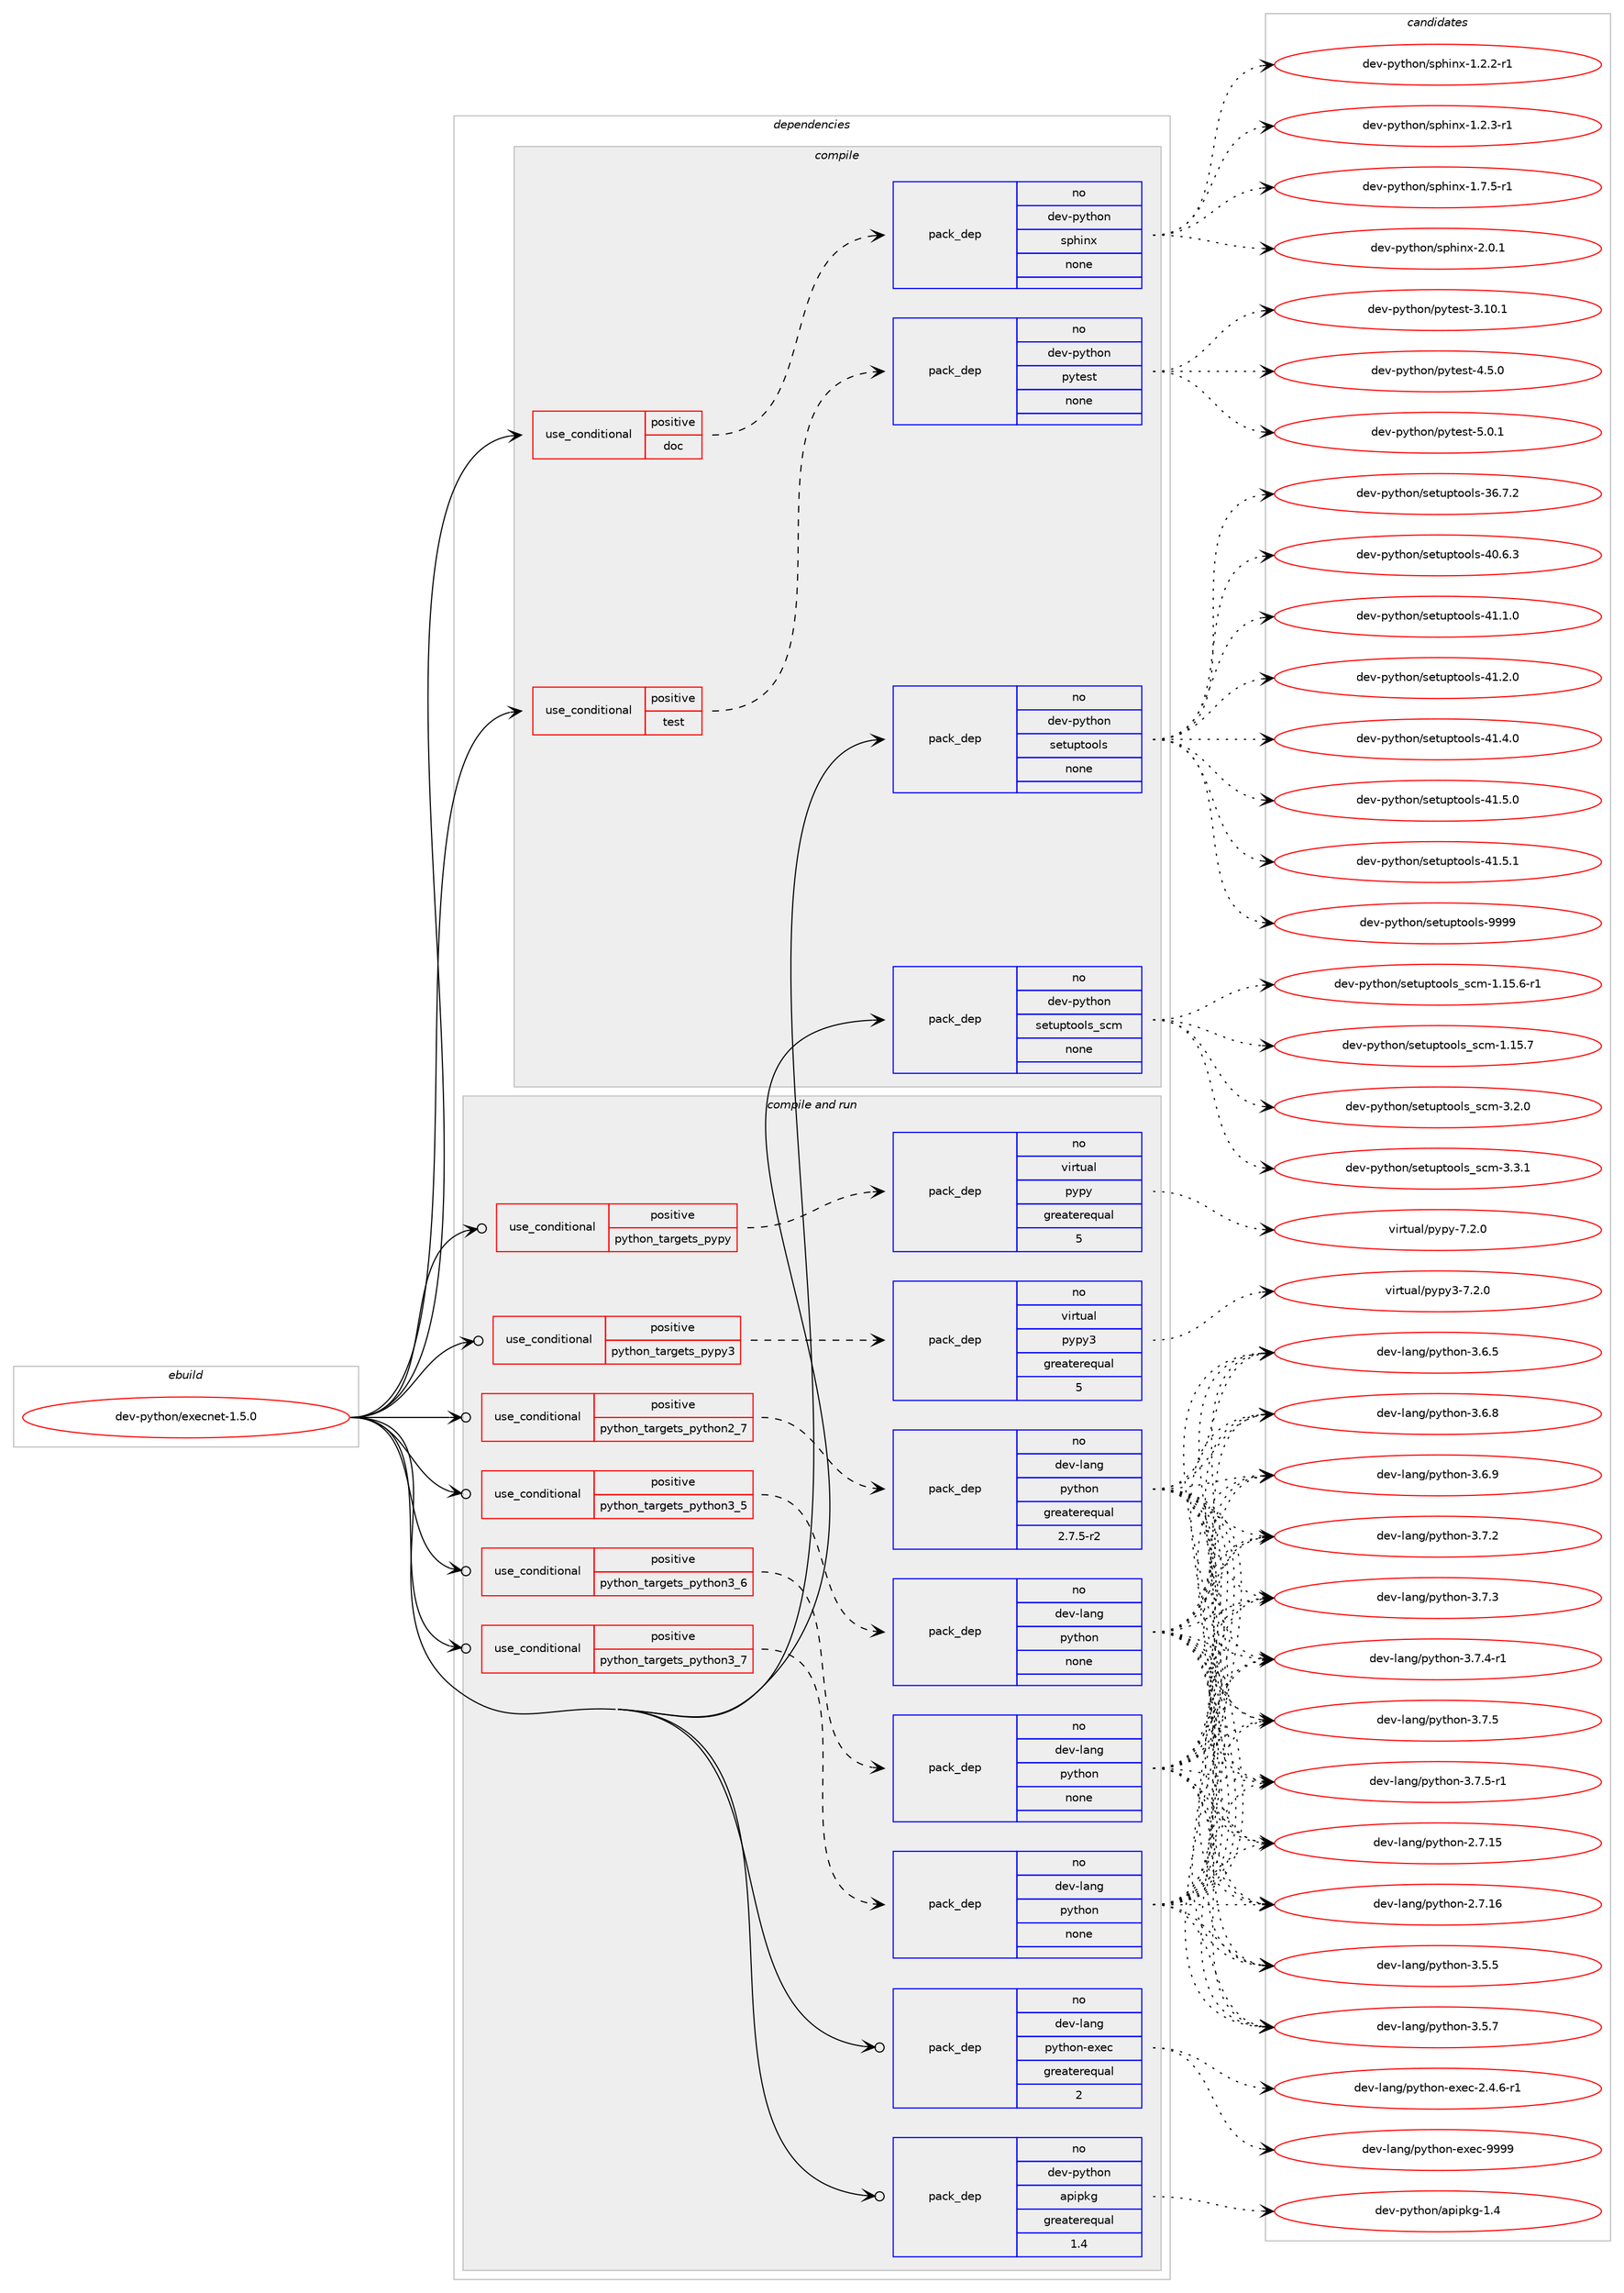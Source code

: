 digraph prolog {

# *************
# Graph options
# *************

newrank=true;
concentrate=true;
compound=true;
graph [rankdir=LR,fontname=Helvetica,fontsize=10,ranksep=1.5];#, ranksep=2.5, nodesep=0.2];
edge  [arrowhead=vee];
node  [fontname=Helvetica,fontsize=10];

# **********
# The ebuild
# **********

subgraph cluster_leftcol {
color=gray;
rank=same;
label=<<i>ebuild</i>>;
id [label="dev-python/execnet-1.5.0", color=red, width=4, href="../dev-python/execnet-1.5.0.svg"];
}

# ****************
# The dependencies
# ****************

subgraph cluster_midcol {
color=gray;
label=<<i>dependencies</i>>;
subgraph cluster_compile {
fillcolor="#eeeeee";
style=filled;
label=<<i>compile</i>>;
subgraph cond139100 {
dependency603724 [label=<<TABLE BORDER="0" CELLBORDER="1" CELLSPACING="0" CELLPADDING="4"><TR><TD ROWSPAN="3" CELLPADDING="10">use_conditional</TD></TR><TR><TD>positive</TD></TR><TR><TD>doc</TD></TR></TABLE>>, shape=none, color=red];
subgraph pack452827 {
dependency603725 [label=<<TABLE BORDER="0" CELLBORDER="1" CELLSPACING="0" CELLPADDING="4" WIDTH="220"><TR><TD ROWSPAN="6" CELLPADDING="30">pack_dep</TD></TR><TR><TD WIDTH="110">no</TD></TR><TR><TD>dev-python</TD></TR><TR><TD>sphinx</TD></TR><TR><TD>none</TD></TR><TR><TD></TD></TR></TABLE>>, shape=none, color=blue];
}
dependency603724:e -> dependency603725:w [weight=20,style="dashed",arrowhead="vee"];
}
id:e -> dependency603724:w [weight=20,style="solid",arrowhead="vee"];
subgraph cond139101 {
dependency603726 [label=<<TABLE BORDER="0" CELLBORDER="1" CELLSPACING="0" CELLPADDING="4"><TR><TD ROWSPAN="3" CELLPADDING="10">use_conditional</TD></TR><TR><TD>positive</TD></TR><TR><TD>test</TD></TR></TABLE>>, shape=none, color=red];
subgraph pack452828 {
dependency603727 [label=<<TABLE BORDER="0" CELLBORDER="1" CELLSPACING="0" CELLPADDING="4" WIDTH="220"><TR><TD ROWSPAN="6" CELLPADDING="30">pack_dep</TD></TR><TR><TD WIDTH="110">no</TD></TR><TR><TD>dev-python</TD></TR><TR><TD>pytest</TD></TR><TR><TD>none</TD></TR><TR><TD></TD></TR></TABLE>>, shape=none, color=blue];
}
dependency603726:e -> dependency603727:w [weight=20,style="dashed",arrowhead="vee"];
}
id:e -> dependency603726:w [weight=20,style="solid",arrowhead="vee"];
subgraph pack452829 {
dependency603728 [label=<<TABLE BORDER="0" CELLBORDER="1" CELLSPACING="0" CELLPADDING="4" WIDTH="220"><TR><TD ROWSPAN="6" CELLPADDING="30">pack_dep</TD></TR><TR><TD WIDTH="110">no</TD></TR><TR><TD>dev-python</TD></TR><TR><TD>setuptools</TD></TR><TR><TD>none</TD></TR><TR><TD></TD></TR></TABLE>>, shape=none, color=blue];
}
id:e -> dependency603728:w [weight=20,style="solid",arrowhead="vee"];
subgraph pack452830 {
dependency603729 [label=<<TABLE BORDER="0" CELLBORDER="1" CELLSPACING="0" CELLPADDING="4" WIDTH="220"><TR><TD ROWSPAN="6" CELLPADDING="30">pack_dep</TD></TR><TR><TD WIDTH="110">no</TD></TR><TR><TD>dev-python</TD></TR><TR><TD>setuptools_scm</TD></TR><TR><TD>none</TD></TR><TR><TD></TD></TR></TABLE>>, shape=none, color=blue];
}
id:e -> dependency603729:w [weight=20,style="solid",arrowhead="vee"];
}
subgraph cluster_compileandrun {
fillcolor="#eeeeee";
style=filled;
label=<<i>compile and run</i>>;
subgraph cond139102 {
dependency603730 [label=<<TABLE BORDER="0" CELLBORDER="1" CELLSPACING="0" CELLPADDING="4"><TR><TD ROWSPAN="3" CELLPADDING="10">use_conditional</TD></TR><TR><TD>positive</TD></TR><TR><TD>python_targets_pypy</TD></TR></TABLE>>, shape=none, color=red];
subgraph pack452831 {
dependency603731 [label=<<TABLE BORDER="0" CELLBORDER="1" CELLSPACING="0" CELLPADDING="4" WIDTH="220"><TR><TD ROWSPAN="6" CELLPADDING="30">pack_dep</TD></TR><TR><TD WIDTH="110">no</TD></TR><TR><TD>virtual</TD></TR><TR><TD>pypy</TD></TR><TR><TD>greaterequal</TD></TR><TR><TD>5</TD></TR></TABLE>>, shape=none, color=blue];
}
dependency603730:e -> dependency603731:w [weight=20,style="dashed",arrowhead="vee"];
}
id:e -> dependency603730:w [weight=20,style="solid",arrowhead="odotvee"];
subgraph cond139103 {
dependency603732 [label=<<TABLE BORDER="0" CELLBORDER="1" CELLSPACING="0" CELLPADDING="4"><TR><TD ROWSPAN="3" CELLPADDING="10">use_conditional</TD></TR><TR><TD>positive</TD></TR><TR><TD>python_targets_pypy3</TD></TR></TABLE>>, shape=none, color=red];
subgraph pack452832 {
dependency603733 [label=<<TABLE BORDER="0" CELLBORDER="1" CELLSPACING="0" CELLPADDING="4" WIDTH="220"><TR><TD ROWSPAN="6" CELLPADDING="30">pack_dep</TD></TR><TR><TD WIDTH="110">no</TD></TR><TR><TD>virtual</TD></TR><TR><TD>pypy3</TD></TR><TR><TD>greaterequal</TD></TR><TR><TD>5</TD></TR></TABLE>>, shape=none, color=blue];
}
dependency603732:e -> dependency603733:w [weight=20,style="dashed",arrowhead="vee"];
}
id:e -> dependency603732:w [weight=20,style="solid",arrowhead="odotvee"];
subgraph cond139104 {
dependency603734 [label=<<TABLE BORDER="0" CELLBORDER="1" CELLSPACING="0" CELLPADDING="4"><TR><TD ROWSPAN="3" CELLPADDING="10">use_conditional</TD></TR><TR><TD>positive</TD></TR><TR><TD>python_targets_python2_7</TD></TR></TABLE>>, shape=none, color=red];
subgraph pack452833 {
dependency603735 [label=<<TABLE BORDER="0" CELLBORDER="1" CELLSPACING="0" CELLPADDING="4" WIDTH="220"><TR><TD ROWSPAN="6" CELLPADDING="30">pack_dep</TD></TR><TR><TD WIDTH="110">no</TD></TR><TR><TD>dev-lang</TD></TR><TR><TD>python</TD></TR><TR><TD>greaterequal</TD></TR><TR><TD>2.7.5-r2</TD></TR></TABLE>>, shape=none, color=blue];
}
dependency603734:e -> dependency603735:w [weight=20,style="dashed",arrowhead="vee"];
}
id:e -> dependency603734:w [weight=20,style="solid",arrowhead="odotvee"];
subgraph cond139105 {
dependency603736 [label=<<TABLE BORDER="0" CELLBORDER="1" CELLSPACING="0" CELLPADDING="4"><TR><TD ROWSPAN="3" CELLPADDING="10">use_conditional</TD></TR><TR><TD>positive</TD></TR><TR><TD>python_targets_python3_5</TD></TR></TABLE>>, shape=none, color=red];
subgraph pack452834 {
dependency603737 [label=<<TABLE BORDER="0" CELLBORDER="1" CELLSPACING="0" CELLPADDING="4" WIDTH="220"><TR><TD ROWSPAN="6" CELLPADDING="30">pack_dep</TD></TR><TR><TD WIDTH="110">no</TD></TR><TR><TD>dev-lang</TD></TR><TR><TD>python</TD></TR><TR><TD>none</TD></TR><TR><TD></TD></TR></TABLE>>, shape=none, color=blue];
}
dependency603736:e -> dependency603737:w [weight=20,style="dashed",arrowhead="vee"];
}
id:e -> dependency603736:w [weight=20,style="solid",arrowhead="odotvee"];
subgraph cond139106 {
dependency603738 [label=<<TABLE BORDER="0" CELLBORDER="1" CELLSPACING="0" CELLPADDING="4"><TR><TD ROWSPAN="3" CELLPADDING="10">use_conditional</TD></TR><TR><TD>positive</TD></TR><TR><TD>python_targets_python3_6</TD></TR></TABLE>>, shape=none, color=red];
subgraph pack452835 {
dependency603739 [label=<<TABLE BORDER="0" CELLBORDER="1" CELLSPACING="0" CELLPADDING="4" WIDTH="220"><TR><TD ROWSPAN="6" CELLPADDING="30">pack_dep</TD></TR><TR><TD WIDTH="110">no</TD></TR><TR><TD>dev-lang</TD></TR><TR><TD>python</TD></TR><TR><TD>none</TD></TR><TR><TD></TD></TR></TABLE>>, shape=none, color=blue];
}
dependency603738:e -> dependency603739:w [weight=20,style="dashed",arrowhead="vee"];
}
id:e -> dependency603738:w [weight=20,style="solid",arrowhead="odotvee"];
subgraph cond139107 {
dependency603740 [label=<<TABLE BORDER="0" CELLBORDER="1" CELLSPACING="0" CELLPADDING="4"><TR><TD ROWSPAN="3" CELLPADDING="10">use_conditional</TD></TR><TR><TD>positive</TD></TR><TR><TD>python_targets_python3_7</TD></TR></TABLE>>, shape=none, color=red];
subgraph pack452836 {
dependency603741 [label=<<TABLE BORDER="0" CELLBORDER="1" CELLSPACING="0" CELLPADDING="4" WIDTH="220"><TR><TD ROWSPAN="6" CELLPADDING="30">pack_dep</TD></TR><TR><TD WIDTH="110">no</TD></TR><TR><TD>dev-lang</TD></TR><TR><TD>python</TD></TR><TR><TD>none</TD></TR><TR><TD></TD></TR></TABLE>>, shape=none, color=blue];
}
dependency603740:e -> dependency603741:w [weight=20,style="dashed",arrowhead="vee"];
}
id:e -> dependency603740:w [weight=20,style="solid",arrowhead="odotvee"];
subgraph pack452837 {
dependency603742 [label=<<TABLE BORDER="0" CELLBORDER="1" CELLSPACING="0" CELLPADDING="4" WIDTH="220"><TR><TD ROWSPAN="6" CELLPADDING="30">pack_dep</TD></TR><TR><TD WIDTH="110">no</TD></TR><TR><TD>dev-lang</TD></TR><TR><TD>python-exec</TD></TR><TR><TD>greaterequal</TD></TR><TR><TD>2</TD></TR></TABLE>>, shape=none, color=blue];
}
id:e -> dependency603742:w [weight=20,style="solid",arrowhead="odotvee"];
subgraph pack452838 {
dependency603743 [label=<<TABLE BORDER="0" CELLBORDER="1" CELLSPACING="0" CELLPADDING="4" WIDTH="220"><TR><TD ROWSPAN="6" CELLPADDING="30">pack_dep</TD></TR><TR><TD WIDTH="110">no</TD></TR><TR><TD>dev-python</TD></TR><TR><TD>apipkg</TD></TR><TR><TD>greaterequal</TD></TR><TR><TD>1.4</TD></TR></TABLE>>, shape=none, color=blue];
}
id:e -> dependency603743:w [weight=20,style="solid",arrowhead="odotvee"];
}
subgraph cluster_run {
fillcolor="#eeeeee";
style=filled;
label=<<i>run</i>>;
}
}

# **************
# The candidates
# **************

subgraph cluster_choices {
rank=same;
color=gray;
label=<<i>candidates</i>>;

subgraph choice452827 {
color=black;
nodesep=1;
choice10010111845112121116104111110471151121041051101204549465046504511449 [label="dev-python/sphinx-1.2.2-r1", color=red, width=4,href="../dev-python/sphinx-1.2.2-r1.svg"];
choice10010111845112121116104111110471151121041051101204549465046514511449 [label="dev-python/sphinx-1.2.3-r1", color=red, width=4,href="../dev-python/sphinx-1.2.3-r1.svg"];
choice10010111845112121116104111110471151121041051101204549465546534511449 [label="dev-python/sphinx-1.7.5-r1", color=red, width=4,href="../dev-python/sphinx-1.7.5-r1.svg"];
choice1001011184511212111610411111047115112104105110120455046484649 [label="dev-python/sphinx-2.0.1", color=red, width=4,href="../dev-python/sphinx-2.0.1.svg"];
dependency603725:e -> choice10010111845112121116104111110471151121041051101204549465046504511449:w [style=dotted,weight="100"];
dependency603725:e -> choice10010111845112121116104111110471151121041051101204549465046514511449:w [style=dotted,weight="100"];
dependency603725:e -> choice10010111845112121116104111110471151121041051101204549465546534511449:w [style=dotted,weight="100"];
dependency603725:e -> choice1001011184511212111610411111047115112104105110120455046484649:w [style=dotted,weight="100"];
}
subgraph choice452828 {
color=black;
nodesep=1;
choice100101118451121211161041111104711212111610111511645514649484649 [label="dev-python/pytest-3.10.1", color=red, width=4,href="../dev-python/pytest-3.10.1.svg"];
choice1001011184511212111610411111047112121116101115116455246534648 [label="dev-python/pytest-4.5.0", color=red, width=4,href="../dev-python/pytest-4.5.0.svg"];
choice1001011184511212111610411111047112121116101115116455346484649 [label="dev-python/pytest-5.0.1", color=red, width=4,href="../dev-python/pytest-5.0.1.svg"];
dependency603727:e -> choice100101118451121211161041111104711212111610111511645514649484649:w [style=dotted,weight="100"];
dependency603727:e -> choice1001011184511212111610411111047112121116101115116455246534648:w [style=dotted,weight="100"];
dependency603727:e -> choice1001011184511212111610411111047112121116101115116455346484649:w [style=dotted,weight="100"];
}
subgraph choice452829 {
color=black;
nodesep=1;
choice100101118451121211161041111104711510111611711211611111110811545515446554650 [label="dev-python/setuptools-36.7.2", color=red, width=4,href="../dev-python/setuptools-36.7.2.svg"];
choice100101118451121211161041111104711510111611711211611111110811545524846544651 [label="dev-python/setuptools-40.6.3", color=red, width=4,href="../dev-python/setuptools-40.6.3.svg"];
choice100101118451121211161041111104711510111611711211611111110811545524946494648 [label="dev-python/setuptools-41.1.0", color=red, width=4,href="../dev-python/setuptools-41.1.0.svg"];
choice100101118451121211161041111104711510111611711211611111110811545524946504648 [label="dev-python/setuptools-41.2.0", color=red, width=4,href="../dev-python/setuptools-41.2.0.svg"];
choice100101118451121211161041111104711510111611711211611111110811545524946524648 [label="dev-python/setuptools-41.4.0", color=red, width=4,href="../dev-python/setuptools-41.4.0.svg"];
choice100101118451121211161041111104711510111611711211611111110811545524946534648 [label="dev-python/setuptools-41.5.0", color=red, width=4,href="../dev-python/setuptools-41.5.0.svg"];
choice100101118451121211161041111104711510111611711211611111110811545524946534649 [label="dev-python/setuptools-41.5.1", color=red, width=4,href="../dev-python/setuptools-41.5.1.svg"];
choice10010111845112121116104111110471151011161171121161111111081154557575757 [label="dev-python/setuptools-9999", color=red, width=4,href="../dev-python/setuptools-9999.svg"];
dependency603728:e -> choice100101118451121211161041111104711510111611711211611111110811545515446554650:w [style=dotted,weight="100"];
dependency603728:e -> choice100101118451121211161041111104711510111611711211611111110811545524846544651:w [style=dotted,weight="100"];
dependency603728:e -> choice100101118451121211161041111104711510111611711211611111110811545524946494648:w [style=dotted,weight="100"];
dependency603728:e -> choice100101118451121211161041111104711510111611711211611111110811545524946504648:w [style=dotted,weight="100"];
dependency603728:e -> choice100101118451121211161041111104711510111611711211611111110811545524946524648:w [style=dotted,weight="100"];
dependency603728:e -> choice100101118451121211161041111104711510111611711211611111110811545524946534648:w [style=dotted,weight="100"];
dependency603728:e -> choice100101118451121211161041111104711510111611711211611111110811545524946534649:w [style=dotted,weight="100"];
dependency603728:e -> choice10010111845112121116104111110471151011161171121161111111081154557575757:w [style=dotted,weight="100"];
}
subgraph choice452830 {
color=black;
nodesep=1;
choice10010111845112121116104111110471151011161171121161111111081159511599109454946495346544511449 [label="dev-python/setuptools_scm-1.15.6-r1", color=red, width=4,href="../dev-python/setuptools_scm-1.15.6-r1.svg"];
choice1001011184511212111610411111047115101116117112116111111108115951159910945494649534655 [label="dev-python/setuptools_scm-1.15.7", color=red, width=4,href="../dev-python/setuptools_scm-1.15.7.svg"];
choice10010111845112121116104111110471151011161171121161111111081159511599109455146504648 [label="dev-python/setuptools_scm-3.2.0", color=red, width=4,href="../dev-python/setuptools_scm-3.2.0.svg"];
choice10010111845112121116104111110471151011161171121161111111081159511599109455146514649 [label="dev-python/setuptools_scm-3.3.1", color=red, width=4,href="../dev-python/setuptools_scm-3.3.1.svg"];
dependency603729:e -> choice10010111845112121116104111110471151011161171121161111111081159511599109454946495346544511449:w [style=dotted,weight="100"];
dependency603729:e -> choice1001011184511212111610411111047115101116117112116111111108115951159910945494649534655:w [style=dotted,weight="100"];
dependency603729:e -> choice10010111845112121116104111110471151011161171121161111111081159511599109455146504648:w [style=dotted,weight="100"];
dependency603729:e -> choice10010111845112121116104111110471151011161171121161111111081159511599109455146514649:w [style=dotted,weight="100"];
}
subgraph choice452831 {
color=black;
nodesep=1;
choice1181051141161179710847112121112121455546504648 [label="virtual/pypy-7.2.0", color=red, width=4,href="../virtual/pypy-7.2.0.svg"];
dependency603731:e -> choice1181051141161179710847112121112121455546504648:w [style=dotted,weight="100"];
}
subgraph choice452832 {
color=black;
nodesep=1;
choice118105114116117971084711212111212151455546504648 [label="virtual/pypy3-7.2.0", color=red, width=4,href="../virtual/pypy3-7.2.0.svg"];
dependency603733:e -> choice118105114116117971084711212111212151455546504648:w [style=dotted,weight="100"];
}
subgraph choice452833 {
color=black;
nodesep=1;
choice10010111845108971101034711212111610411111045504655464953 [label="dev-lang/python-2.7.15", color=red, width=4,href="../dev-lang/python-2.7.15.svg"];
choice10010111845108971101034711212111610411111045504655464954 [label="dev-lang/python-2.7.16", color=red, width=4,href="../dev-lang/python-2.7.16.svg"];
choice100101118451089711010347112121116104111110455146534653 [label="dev-lang/python-3.5.5", color=red, width=4,href="../dev-lang/python-3.5.5.svg"];
choice100101118451089711010347112121116104111110455146534655 [label="dev-lang/python-3.5.7", color=red, width=4,href="../dev-lang/python-3.5.7.svg"];
choice100101118451089711010347112121116104111110455146544653 [label="dev-lang/python-3.6.5", color=red, width=4,href="../dev-lang/python-3.6.5.svg"];
choice100101118451089711010347112121116104111110455146544656 [label="dev-lang/python-3.6.8", color=red, width=4,href="../dev-lang/python-3.6.8.svg"];
choice100101118451089711010347112121116104111110455146544657 [label="dev-lang/python-3.6.9", color=red, width=4,href="../dev-lang/python-3.6.9.svg"];
choice100101118451089711010347112121116104111110455146554650 [label="dev-lang/python-3.7.2", color=red, width=4,href="../dev-lang/python-3.7.2.svg"];
choice100101118451089711010347112121116104111110455146554651 [label="dev-lang/python-3.7.3", color=red, width=4,href="../dev-lang/python-3.7.3.svg"];
choice1001011184510897110103471121211161041111104551465546524511449 [label="dev-lang/python-3.7.4-r1", color=red, width=4,href="../dev-lang/python-3.7.4-r1.svg"];
choice100101118451089711010347112121116104111110455146554653 [label="dev-lang/python-3.7.5", color=red, width=4,href="../dev-lang/python-3.7.5.svg"];
choice1001011184510897110103471121211161041111104551465546534511449 [label="dev-lang/python-3.7.5-r1", color=red, width=4,href="../dev-lang/python-3.7.5-r1.svg"];
dependency603735:e -> choice10010111845108971101034711212111610411111045504655464953:w [style=dotted,weight="100"];
dependency603735:e -> choice10010111845108971101034711212111610411111045504655464954:w [style=dotted,weight="100"];
dependency603735:e -> choice100101118451089711010347112121116104111110455146534653:w [style=dotted,weight="100"];
dependency603735:e -> choice100101118451089711010347112121116104111110455146534655:w [style=dotted,weight="100"];
dependency603735:e -> choice100101118451089711010347112121116104111110455146544653:w [style=dotted,weight="100"];
dependency603735:e -> choice100101118451089711010347112121116104111110455146544656:w [style=dotted,weight="100"];
dependency603735:e -> choice100101118451089711010347112121116104111110455146544657:w [style=dotted,weight="100"];
dependency603735:e -> choice100101118451089711010347112121116104111110455146554650:w [style=dotted,weight="100"];
dependency603735:e -> choice100101118451089711010347112121116104111110455146554651:w [style=dotted,weight="100"];
dependency603735:e -> choice1001011184510897110103471121211161041111104551465546524511449:w [style=dotted,weight="100"];
dependency603735:e -> choice100101118451089711010347112121116104111110455146554653:w [style=dotted,weight="100"];
dependency603735:e -> choice1001011184510897110103471121211161041111104551465546534511449:w [style=dotted,weight="100"];
}
subgraph choice452834 {
color=black;
nodesep=1;
choice10010111845108971101034711212111610411111045504655464953 [label="dev-lang/python-2.7.15", color=red, width=4,href="../dev-lang/python-2.7.15.svg"];
choice10010111845108971101034711212111610411111045504655464954 [label="dev-lang/python-2.7.16", color=red, width=4,href="../dev-lang/python-2.7.16.svg"];
choice100101118451089711010347112121116104111110455146534653 [label="dev-lang/python-3.5.5", color=red, width=4,href="../dev-lang/python-3.5.5.svg"];
choice100101118451089711010347112121116104111110455146534655 [label="dev-lang/python-3.5.7", color=red, width=4,href="../dev-lang/python-3.5.7.svg"];
choice100101118451089711010347112121116104111110455146544653 [label="dev-lang/python-3.6.5", color=red, width=4,href="../dev-lang/python-3.6.5.svg"];
choice100101118451089711010347112121116104111110455146544656 [label="dev-lang/python-3.6.8", color=red, width=4,href="../dev-lang/python-3.6.8.svg"];
choice100101118451089711010347112121116104111110455146544657 [label="dev-lang/python-3.6.9", color=red, width=4,href="../dev-lang/python-3.6.9.svg"];
choice100101118451089711010347112121116104111110455146554650 [label="dev-lang/python-3.7.2", color=red, width=4,href="../dev-lang/python-3.7.2.svg"];
choice100101118451089711010347112121116104111110455146554651 [label="dev-lang/python-3.7.3", color=red, width=4,href="../dev-lang/python-3.7.3.svg"];
choice1001011184510897110103471121211161041111104551465546524511449 [label="dev-lang/python-3.7.4-r1", color=red, width=4,href="../dev-lang/python-3.7.4-r1.svg"];
choice100101118451089711010347112121116104111110455146554653 [label="dev-lang/python-3.7.5", color=red, width=4,href="../dev-lang/python-3.7.5.svg"];
choice1001011184510897110103471121211161041111104551465546534511449 [label="dev-lang/python-3.7.5-r1", color=red, width=4,href="../dev-lang/python-3.7.5-r1.svg"];
dependency603737:e -> choice10010111845108971101034711212111610411111045504655464953:w [style=dotted,weight="100"];
dependency603737:e -> choice10010111845108971101034711212111610411111045504655464954:w [style=dotted,weight="100"];
dependency603737:e -> choice100101118451089711010347112121116104111110455146534653:w [style=dotted,weight="100"];
dependency603737:e -> choice100101118451089711010347112121116104111110455146534655:w [style=dotted,weight="100"];
dependency603737:e -> choice100101118451089711010347112121116104111110455146544653:w [style=dotted,weight="100"];
dependency603737:e -> choice100101118451089711010347112121116104111110455146544656:w [style=dotted,weight="100"];
dependency603737:e -> choice100101118451089711010347112121116104111110455146544657:w [style=dotted,weight="100"];
dependency603737:e -> choice100101118451089711010347112121116104111110455146554650:w [style=dotted,weight="100"];
dependency603737:e -> choice100101118451089711010347112121116104111110455146554651:w [style=dotted,weight="100"];
dependency603737:e -> choice1001011184510897110103471121211161041111104551465546524511449:w [style=dotted,weight="100"];
dependency603737:e -> choice100101118451089711010347112121116104111110455146554653:w [style=dotted,weight="100"];
dependency603737:e -> choice1001011184510897110103471121211161041111104551465546534511449:w [style=dotted,weight="100"];
}
subgraph choice452835 {
color=black;
nodesep=1;
choice10010111845108971101034711212111610411111045504655464953 [label="dev-lang/python-2.7.15", color=red, width=4,href="../dev-lang/python-2.7.15.svg"];
choice10010111845108971101034711212111610411111045504655464954 [label="dev-lang/python-2.7.16", color=red, width=4,href="../dev-lang/python-2.7.16.svg"];
choice100101118451089711010347112121116104111110455146534653 [label="dev-lang/python-3.5.5", color=red, width=4,href="../dev-lang/python-3.5.5.svg"];
choice100101118451089711010347112121116104111110455146534655 [label="dev-lang/python-3.5.7", color=red, width=4,href="../dev-lang/python-3.5.7.svg"];
choice100101118451089711010347112121116104111110455146544653 [label="dev-lang/python-3.6.5", color=red, width=4,href="../dev-lang/python-3.6.5.svg"];
choice100101118451089711010347112121116104111110455146544656 [label="dev-lang/python-3.6.8", color=red, width=4,href="../dev-lang/python-3.6.8.svg"];
choice100101118451089711010347112121116104111110455146544657 [label="dev-lang/python-3.6.9", color=red, width=4,href="../dev-lang/python-3.6.9.svg"];
choice100101118451089711010347112121116104111110455146554650 [label="dev-lang/python-3.7.2", color=red, width=4,href="../dev-lang/python-3.7.2.svg"];
choice100101118451089711010347112121116104111110455146554651 [label="dev-lang/python-3.7.3", color=red, width=4,href="../dev-lang/python-3.7.3.svg"];
choice1001011184510897110103471121211161041111104551465546524511449 [label="dev-lang/python-3.7.4-r1", color=red, width=4,href="../dev-lang/python-3.7.4-r1.svg"];
choice100101118451089711010347112121116104111110455146554653 [label="dev-lang/python-3.7.5", color=red, width=4,href="../dev-lang/python-3.7.5.svg"];
choice1001011184510897110103471121211161041111104551465546534511449 [label="dev-lang/python-3.7.5-r1", color=red, width=4,href="../dev-lang/python-3.7.5-r1.svg"];
dependency603739:e -> choice10010111845108971101034711212111610411111045504655464953:w [style=dotted,weight="100"];
dependency603739:e -> choice10010111845108971101034711212111610411111045504655464954:w [style=dotted,weight="100"];
dependency603739:e -> choice100101118451089711010347112121116104111110455146534653:w [style=dotted,weight="100"];
dependency603739:e -> choice100101118451089711010347112121116104111110455146534655:w [style=dotted,weight="100"];
dependency603739:e -> choice100101118451089711010347112121116104111110455146544653:w [style=dotted,weight="100"];
dependency603739:e -> choice100101118451089711010347112121116104111110455146544656:w [style=dotted,weight="100"];
dependency603739:e -> choice100101118451089711010347112121116104111110455146544657:w [style=dotted,weight="100"];
dependency603739:e -> choice100101118451089711010347112121116104111110455146554650:w [style=dotted,weight="100"];
dependency603739:e -> choice100101118451089711010347112121116104111110455146554651:w [style=dotted,weight="100"];
dependency603739:e -> choice1001011184510897110103471121211161041111104551465546524511449:w [style=dotted,weight="100"];
dependency603739:e -> choice100101118451089711010347112121116104111110455146554653:w [style=dotted,weight="100"];
dependency603739:e -> choice1001011184510897110103471121211161041111104551465546534511449:w [style=dotted,weight="100"];
}
subgraph choice452836 {
color=black;
nodesep=1;
choice10010111845108971101034711212111610411111045504655464953 [label="dev-lang/python-2.7.15", color=red, width=4,href="../dev-lang/python-2.7.15.svg"];
choice10010111845108971101034711212111610411111045504655464954 [label="dev-lang/python-2.7.16", color=red, width=4,href="../dev-lang/python-2.7.16.svg"];
choice100101118451089711010347112121116104111110455146534653 [label="dev-lang/python-3.5.5", color=red, width=4,href="../dev-lang/python-3.5.5.svg"];
choice100101118451089711010347112121116104111110455146534655 [label="dev-lang/python-3.5.7", color=red, width=4,href="../dev-lang/python-3.5.7.svg"];
choice100101118451089711010347112121116104111110455146544653 [label="dev-lang/python-3.6.5", color=red, width=4,href="../dev-lang/python-3.6.5.svg"];
choice100101118451089711010347112121116104111110455146544656 [label="dev-lang/python-3.6.8", color=red, width=4,href="../dev-lang/python-3.6.8.svg"];
choice100101118451089711010347112121116104111110455146544657 [label="dev-lang/python-3.6.9", color=red, width=4,href="../dev-lang/python-3.6.9.svg"];
choice100101118451089711010347112121116104111110455146554650 [label="dev-lang/python-3.7.2", color=red, width=4,href="../dev-lang/python-3.7.2.svg"];
choice100101118451089711010347112121116104111110455146554651 [label="dev-lang/python-3.7.3", color=red, width=4,href="../dev-lang/python-3.7.3.svg"];
choice1001011184510897110103471121211161041111104551465546524511449 [label="dev-lang/python-3.7.4-r1", color=red, width=4,href="../dev-lang/python-3.7.4-r1.svg"];
choice100101118451089711010347112121116104111110455146554653 [label="dev-lang/python-3.7.5", color=red, width=4,href="../dev-lang/python-3.7.5.svg"];
choice1001011184510897110103471121211161041111104551465546534511449 [label="dev-lang/python-3.7.5-r1", color=red, width=4,href="../dev-lang/python-3.7.5-r1.svg"];
dependency603741:e -> choice10010111845108971101034711212111610411111045504655464953:w [style=dotted,weight="100"];
dependency603741:e -> choice10010111845108971101034711212111610411111045504655464954:w [style=dotted,weight="100"];
dependency603741:e -> choice100101118451089711010347112121116104111110455146534653:w [style=dotted,weight="100"];
dependency603741:e -> choice100101118451089711010347112121116104111110455146534655:w [style=dotted,weight="100"];
dependency603741:e -> choice100101118451089711010347112121116104111110455146544653:w [style=dotted,weight="100"];
dependency603741:e -> choice100101118451089711010347112121116104111110455146544656:w [style=dotted,weight="100"];
dependency603741:e -> choice100101118451089711010347112121116104111110455146544657:w [style=dotted,weight="100"];
dependency603741:e -> choice100101118451089711010347112121116104111110455146554650:w [style=dotted,weight="100"];
dependency603741:e -> choice100101118451089711010347112121116104111110455146554651:w [style=dotted,weight="100"];
dependency603741:e -> choice1001011184510897110103471121211161041111104551465546524511449:w [style=dotted,weight="100"];
dependency603741:e -> choice100101118451089711010347112121116104111110455146554653:w [style=dotted,weight="100"];
dependency603741:e -> choice1001011184510897110103471121211161041111104551465546534511449:w [style=dotted,weight="100"];
}
subgraph choice452837 {
color=black;
nodesep=1;
choice10010111845108971101034711212111610411111045101120101994550465246544511449 [label="dev-lang/python-exec-2.4.6-r1", color=red, width=4,href="../dev-lang/python-exec-2.4.6-r1.svg"];
choice10010111845108971101034711212111610411111045101120101994557575757 [label="dev-lang/python-exec-9999", color=red, width=4,href="../dev-lang/python-exec-9999.svg"];
dependency603742:e -> choice10010111845108971101034711212111610411111045101120101994550465246544511449:w [style=dotted,weight="100"];
dependency603742:e -> choice10010111845108971101034711212111610411111045101120101994557575757:w [style=dotted,weight="100"];
}
subgraph choice452838 {
color=black;
nodesep=1;
choice10010111845112121116104111110479711210511210710345494652 [label="dev-python/apipkg-1.4", color=red, width=4,href="../dev-python/apipkg-1.4.svg"];
dependency603743:e -> choice10010111845112121116104111110479711210511210710345494652:w [style=dotted,weight="100"];
}
}

}
